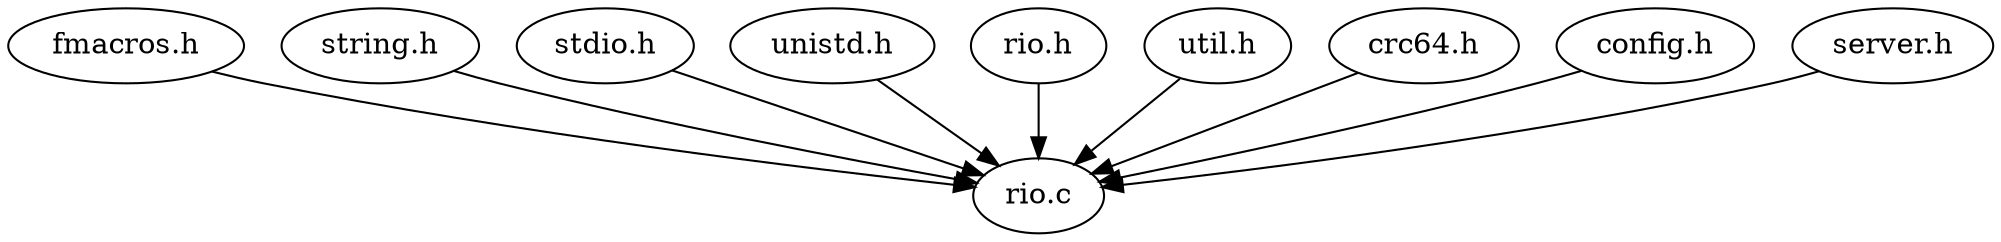 // Redis Source Relation Graph
digraph {
	"rio.c" [label="rio.c"]
	"fmacros.h" [label="fmacros.h"]
	"fmacros.h" -> "rio.c"
	"string.h" [label="string.h"]
	"string.h" -> "rio.c"
	"stdio.h" [label="stdio.h"]
	"stdio.h" -> "rio.c"
	"unistd.h" [label="unistd.h"]
	"unistd.h" -> "rio.c"
	"rio.h" [label="rio.h"]
	"rio.h" -> "rio.c"
	"util.h" [label="util.h"]
	"util.h" -> "rio.c"
	"crc64.h" [label="crc64.h"]
	"crc64.h" -> "rio.c"
	"config.h" [label="config.h"]
	"config.h" -> "rio.c"
	"server.h" [label="server.h"]
	"server.h" -> "rio.c"
}
